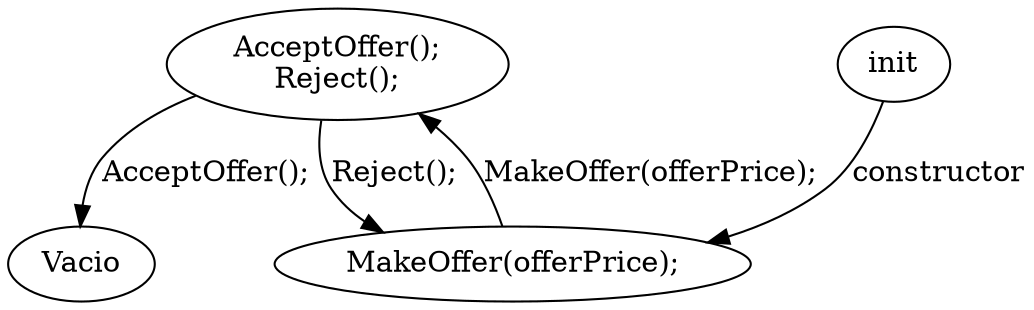 // Prueba
digraph {
	"0-2-3-" [label="AcceptOffer();
Reject();
"]
	"0-0-0-" [label=Vacio
]
	"0-2-3-" -> "0-0-0-" [label="AcceptOffer();"]
	init [label=init]
	"1-0-0-" [label="MakeOffer(offerPrice);
"]
	init -> "1-0-0-" [label=constructor]
	"1-0-0-" [label="MakeOffer(offerPrice);
"]
	"0-2-3-" [label="AcceptOffer();
Reject();
"]
	"1-0-0-" -> "0-2-3-" [label="MakeOffer(offerPrice);"]
	"0-2-3-" [label="AcceptOffer();
Reject();
"]
	"1-0-0-" [label="MakeOffer(offerPrice);
"]
	"0-2-3-" -> "1-0-0-" [label="Reject();"]
}
